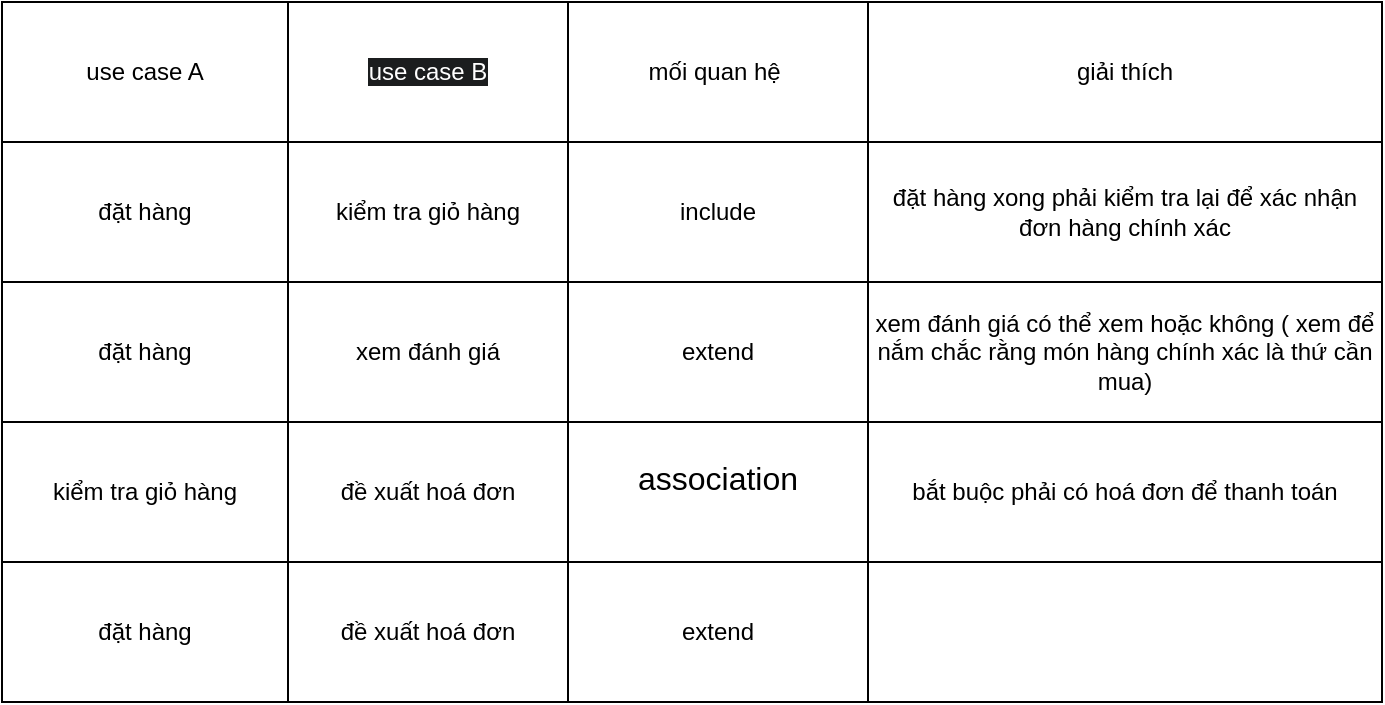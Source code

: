 <mxfile version="28.2.8">
  <diagram name="Page-1" id="B_ooV34p3ugz_c9QM28n">
    <mxGraphModel dx="1426" dy="841" grid="1" gridSize="10" guides="1" tooltips="1" connect="1" arrows="1" fold="1" page="1" pageScale="1" pageWidth="850" pageHeight="1100" math="0" shadow="0">
      <root>
        <mxCell id="0" />
        <mxCell id="1" parent="0" />
        <mxCell id="LolMLs2FBR9ibZrBii9a-2" value="" style="shape=table;startSize=0;container=1;collapsible=0;childLayout=tableLayout;" parent="1" vertex="1">
          <mxGeometry x="107" y="240" width="690" height="350" as="geometry" />
        </mxCell>
        <mxCell id="LolMLs2FBR9ibZrBii9a-3" value="" style="shape=tableRow;horizontal=0;startSize=0;swimlaneHead=0;swimlaneBody=0;strokeColor=inherit;top=0;left=0;bottom=0;right=0;collapsible=0;dropTarget=0;fillColor=none;points=[[0,0.5],[1,0.5]];portConstraint=eastwest;" parent="LolMLs2FBR9ibZrBii9a-2" vertex="1">
          <mxGeometry width="690" height="70" as="geometry" />
        </mxCell>
        <mxCell id="LolMLs2FBR9ibZrBii9a-4" value="use case A" style="shape=partialRectangle;html=1;whiteSpace=wrap;connectable=0;strokeColor=inherit;overflow=hidden;fillColor=none;top=0;left=0;bottom=0;right=0;pointerEvents=1;" parent="LolMLs2FBR9ibZrBii9a-3" vertex="1">
          <mxGeometry width="143" height="70" as="geometry">
            <mxRectangle width="143" height="70" as="alternateBounds" />
          </mxGeometry>
        </mxCell>
        <mxCell id="LolMLs2FBR9ibZrBii9a-5" value="&lt;br&gt;&lt;span style=&quot;color: rgb(255, 255, 255); font-family: Helvetica; font-size: 12px; font-style: normal; font-variant-ligatures: normal; font-variant-caps: normal; font-weight: 400; letter-spacing: normal; orphans: 2; text-align: center; text-indent: 0px; text-transform: none; widows: 2; word-spacing: 0px; -webkit-text-stroke-width: 0px; white-space: normal; background-color: rgb(27, 29, 30); text-decoration-thickness: initial; text-decoration-style: initial; text-decoration-color: initial; display: inline !important; float: none;&quot;&gt;use case B&lt;/span&gt;&lt;div&gt;&lt;br/&gt;&lt;/div&gt;" style="shape=partialRectangle;html=1;whiteSpace=wrap;connectable=0;strokeColor=inherit;overflow=hidden;fillColor=none;top=0;left=0;bottom=0;right=0;pointerEvents=1;" parent="LolMLs2FBR9ibZrBii9a-3" vertex="1">
          <mxGeometry x="143" width="140" height="70" as="geometry">
            <mxRectangle width="140" height="70" as="alternateBounds" />
          </mxGeometry>
        </mxCell>
        <mxCell id="LolMLs2FBR9ibZrBii9a-6" value="mối quan hệ&amp;nbsp;" style="shape=partialRectangle;html=1;whiteSpace=wrap;connectable=0;strokeColor=inherit;overflow=hidden;fillColor=none;top=0;left=0;bottom=0;right=0;pointerEvents=1;" parent="LolMLs2FBR9ibZrBii9a-3" vertex="1">
          <mxGeometry x="283" width="150" height="70" as="geometry">
            <mxRectangle width="150" height="70" as="alternateBounds" />
          </mxGeometry>
        </mxCell>
        <mxCell id="LolMLs2FBR9ibZrBii9a-7" value="giải thích" style="shape=partialRectangle;html=1;whiteSpace=wrap;connectable=0;strokeColor=inherit;overflow=hidden;fillColor=none;top=0;left=0;bottom=0;right=0;pointerEvents=1;" parent="LolMLs2FBR9ibZrBii9a-3" vertex="1">
          <mxGeometry x="433" width="257" height="70" as="geometry">
            <mxRectangle width="257" height="70" as="alternateBounds" />
          </mxGeometry>
        </mxCell>
        <mxCell id="LolMLs2FBR9ibZrBii9a-8" value="" style="shape=tableRow;horizontal=0;startSize=0;swimlaneHead=0;swimlaneBody=0;strokeColor=inherit;top=0;left=0;bottom=0;right=0;collapsible=0;dropTarget=0;fillColor=none;points=[[0,0.5],[1,0.5]];portConstraint=eastwest;" parent="LolMLs2FBR9ibZrBii9a-2" vertex="1">
          <mxGeometry y="70" width="690" height="70" as="geometry" />
        </mxCell>
        <mxCell id="LolMLs2FBR9ibZrBii9a-9" value="đặt hàng" style="shape=partialRectangle;html=1;whiteSpace=wrap;connectable=0;strokeColor=inherit;overflow=hidden;fillColor=none;top=0;left=0;bottom=0;right=0;pointerEvents=1;" parent="LolMLs2FBR9ibZrBii9a-8" vertex="1">
          <mxGeometry width="143" height="70" as="geometry">
            <mxRectangle width="143" height="70" as="alternateBounds" />
          </mxGeometry>
        </mxCell>
        <mxCell id="LolMLs2FBR9ibZrBii9a-10" value="kiểm tra giỏ hàng" style="shape=partialRectangle;html=1;whiteSpace=wrap;connectable=0;strokeColor=inherit;overflow=hidden;fillColor=none;top=0;left=0;bottom=0;right=0;pointerEvents=1;" parent="LolMLs2FBR9ibZrBii9a-8" vertex="1">
          <mxGeometry x="143" width="140" height="70" as="geometry">
            <mxRectangle width="140" height="70" as="alternateBounds" />
          </mxGeometry>
        </mxCell>
        <mxCell id="LolMLs2FBR9ibZrBii9a-11" value="include" style="shape=partialRectangle;html=1;whiteSpace=wrap;connectable=0;strokeColor=inherit;overflow=hidden;fillColor=none;top=0;left=0;bottom=0;right=0;pointerEvents=1;" parent="LolMLs2FBR9ibZrBii9a-8" vertex="1">
          <mxGeometry x="283" width="150" height="70" as="geometry">
            <mxRectangle width="150" height="70" as="alternateBounds" />
          </mxGeometry>
        </mxCell>
        <mxCell id="LolMLs2FBR9ibZrBii9a-12" value="đặt hàng xong phải kiểm tra lại để xác nhận đơn hàng chính xác" style="shape=partialRectangle;html=1;whiteSpace=wrap;connectable=0;strokeColor=inherit;overflow=hidden;fillColor=none;top=0;left=0;bottom=0;right=0;pointerEvents=1;" parent="LolMLs2FBR9ibZrBii9a-8" vertex="1">
          <mxGeometry x="433" width="257" height="70" as="geometry">
            <mxRectangle width="257" height="70" as="alternateBounds" />
          </mxGeometry>
        </mxCell>
        <mxCell id="LolMLs2FBR9ibZrBii9a-13" value="" style="shape=tableRow;horizontal=0;startSize=0;swimlaneHead=0;swimlaneBody=0;strokeColor=inherit;top=0;left=0;bottom=0;right=0;collapsible=0;dropTarget=0;fillColor=none;points=[[0,0.5],[1,0.5]];portConstraint=eastwest;" parent="LolMLs2FBR9ibZrBii9a-2" vertex="1">
          <mxGeometry y="140" width="690" height="70" as="geometry" />
        </mxCell>
        <mxCell id="LolMLs2FBR9ibZrBii9a-14" value="đặt hàng" style="shape=partialRectangle;html=1;whiteSpace=wrap;connectable=0;strokeColor=inherit;overflow=hidden;fillColor=none;top=0;left=0;bottom=0;right=0;pointerEvents=1;" parent="LolMLs2FBR9ibZrBii9a-13" vertex="1">
          <mxGeometry width="143" height="70" as="geometry">
            <mxRectangle width="143" height="70" as="alternateBounds" />
          </mxGeometry>
        </mxCell>
        <mxCell id="LolMLs2FBR9ibZrBii9a-15" value="xem đánh giá" style="shape=partialRectangle;html=1;whiteSpace=wrap;connectable=0;strokeColor=inherit;overflow=hidden;fillColor=none;top=0;left=0;bottom=0;right=0;pointerEvents=1;" parent="LolMLs2FBR9ibZrBii9a-13" vertex="1">
          <mxGeometry x="143" width="140" height="70" as="geometry">
            <mxRectangle width="140" height="70" as="alternateBounds" />
          </mxGeometry>
        </mxCell>
        <mxCell id="LolMLs2FBR9ibZrBii9a-16" value="extend" style="shape=partialRectangle;html=1;whiteSpace=wrap;connectable=0;strokeColor=inherit;overflow=hidden;fillColor=none;top=0;left=0;bottom=0;right=0;pointerEvents=1;" parent="LolMLs2FBR9ibZrBii9a-13" vertex="1">
          <mxGeometry x="283" width="150" height="70" as="geometry">
            <mxRectangle width="150" height="70" as="alternateBounds" />
          </mxGeometry>
        </mxCell>
        <mxCell id="LolMLs2FBR9ibZrBii9a-17" value="xem đánh giá có thể xem hoặc không ( xem để nắm chắc rằng món hàng chính xác là thứ cần mua)" style="shape=partialRectangle;html=1;whiteSpace=wrap;connectable=0;strokeColor=inherit;overflow=hidden;fillColor=none;top=0;left=0;bottom=0;right=0;pointerEvents=1;" parent="LolMLs2FBR9ibZrBii9a-13" vertex="1">
          <mxGeometry x="433" width="257" height="70" as="geometry">
            <mxRectangle width="257" height="70" as="alternateBounds" />
          </mxGeometry>
        </mxCell>
        <mxCell id="LolMLs2FBR9ibZrBii9a-18" value="" style="shape=tableRow;horizontal=0;startSize=0;swimlaneHead=0;swimlaneBody=0;strokeColor=inherit;top=0;left=0;bottom=0;right=0;collapsible=0;dropTarget=0;fillColor=none;points=[[0,0.5],[1,0.5]];portConstraint=eastwest;" parent="LolMLs2FBR9ibZrBii9a-2" vertex="1">
          <mxGeometry y="210" width="690" height="70" as="geometry" />
        </mxCell>
        <mxCell id="LolMLs2FBR9ibZrBii9a-19" value="kiểm tra giỏ hàng" style="shape=partialRectangle;html=1;whiteSpace=wrap;connectable=0;strokeColor=inherit;overflow=hidden;fillColor=none;top=0;left=0;bottom=0;right=0;pointerEvents=1;" parent="LolMLs2FBR9ibZrBii9a-18" vertex="1">
          <mxGeometry width="143" height="70" as="geometry">
            <mxRectangle width="143" height="70" as="alternateBounds" />
          </mxGeometry>
        </mxCell>
        <mxCell id="LolMLs2FBR9ibZrBii9a-20" value="đề xuất hoá đơn" style="shape=partialRectangle;html=1;whiteSpace=wrap;connectable=0;strokeColor=inherit;overflow=hidden;fillColor=none;top=0;left=0;bottom=0;right=0;pointerEvents=1;" parent="LolMLs2FBR9ibZrBii9a-18" vertex="1">
          <mxGeometry x="143" width="140" height="70" as="geometry">
            <mxRectangle width="140" height="70" as="alternateBounds" />
          </mxGeometry>
        </mxCell>
        <mxCell id="LolMLs2FBR9ibZrBii9a-21" value="&#xa;&lt;span style=&quot;color: rgb(0, 0, 0); font-family: Arial, sans-serif; font-size: 16px; font-style: normal; font-variant-ligatures: normal; font-variant-caps: normal; font-weight: 400; letter-spacing: normal; orphans: 2; text-align: start; text-indent: 0px; text-transform: none; widows: 2; word-spacing: 0px; -webkit-text-stroke-width: 0px; white-space: pre-wrap; background-color: rgb(255, 255, 255); text-decoration-thickness: initial; text-decoration-style: initial; text-decoration-color: initial; display: inline !important; float: none;&quot;&gt;association&lt;/span&gt;&#xa;&#xa;" style="shape=partialRectangle;html=1;whiteSpace=wrap;connectable=0;strokeColor=inherit;overflow=hidden;fillColor=none;top=0;left=0;bottom=0;right=0;pointerEvents=1;" parent="LolMLs2FBR9ibZrBii9a-18" vertex="1">
          <mxGeometry x="283" width="150" height="70" as="geometry">
            <mxRectangle width="150" height="70" as="alternateBounds" />
          </mxGeometry>
        </mxCell>
        <mxCell id="LolMLs2FBR9ibZrBii9a-22" value="bắt buộc phải có hoá đơn để thanh toán" style="shape=partialRectangle;html=1;whiteSpace=wrap;connectable=0;strokeColor=inherit;overflow=hidden;fillColor=none;top=0;left=0;bottom=0;right=0;pointerEvents=1;" parent="LolMLs2FBR9ibZrBii9a-18" vertex="1">
          <mxGeometry x="433" width="257" height="70" as="geometry">
            <mxRectangle width="257" height="70" as="alternateBounds" />
          </mxGeometry>
        </mxCell>
        <mxCell id="LolMLs2FBR9ibZrBii9a-23" value="" style="shape=tableRow;horizontal=0;startSize=0;swimlaneHead=0;swimlaneBody=0;strokeColor=inherit;top=0;left=0;bottom=0;right=0;collapsible=0;dropTarget=0;fillColor=none;points=[[0,0.5],[1,0.5]];portConstraint=eastwest;" parent="LolMLs2FBR9ibZrBii9a-2" vertex="1">
          <mxGeometry y="280" width="690" height="70" as="geometry" />
        </mxCell>
        <mxCell id="LolMLs2FBR9ibZrBii9a-24" value="đặt hàng" style="shape=partialRectangle;html=1;whiteSpace=wrap;connectable=0;strokeColor=inherit;overflow=hidden;fillColor=none;top=0;left=0;bottom=0;right=0;pointerEvents=1;" parent="LolMLs2FBR9ibZrBii9a-23" vertex="1">
          <mxGeometry width="143" height="70" as="geometry">
            <mxRectangle width="143" height="70" as="alternateBounds" />
          </mxGeometry>
        </mxCell>
        <mxCell id="LolMLs2FBR9ibZrBii9a-25" value="đề xuất hoá đơn" style="shape=partialRectangle;html=1;whiteSpace=wrap;connectable=0;strokeColor=inherit;overflow=hidden;fillColor=none;top=0;left=0;bottom=0;right=0;pointerEvents=1;" parent="LolMLs2FBR9ibZrBii9a-23" vertex="1">
          <mxGeometry x="143" width="140" height="70" as="geometry">
            <mxRectangle width="140" height="70" as="alternateBounds" />
          </mxGeometry>
        </mxCell>
        <mxCell id="LolMLs2FBR9ibZrBii9a-26" value="extend" style="shape=partialRectangle;html=1;whiteSpace=wrap;connectable=0;strokeColor=inherit;overflow=hidden;fillColor=none;top=0;left=0;bottom=0;right=0;pointerEvents=1;" parent="LolMLs2FBR9ibZrBii9a-23" vertex="1">
          <mxGeometry x="283" width="150" height="70" as="geometry">
            <mxRectangle width="150" height="70" as="alternateBounds" />
          </mxGeometry>
        </mxCell>
        <mxCell id="LolMLs2FBR9ibZrBii9a-27" value="" style="shape=partialRectangle;html=1;whiteSpace=wrap;connectable=0;strokeColor=inherit;overflow=hidden;fillColor=none;top=0;left=0;bottom=0;right=0;pointerEvents=1;" parent="LolMLs2FBR9ibZrBii9a-23" vertex="1">
          <mxGeometry x="433" width="257" height="70" as="geometry">
            <mxRectangle width="257" height="70" as="alternateBounds" />
          </mxGeometry>
        </mxCell>
      </root>
    </mxGraphModel>
  </diagram>
</mxfile>
